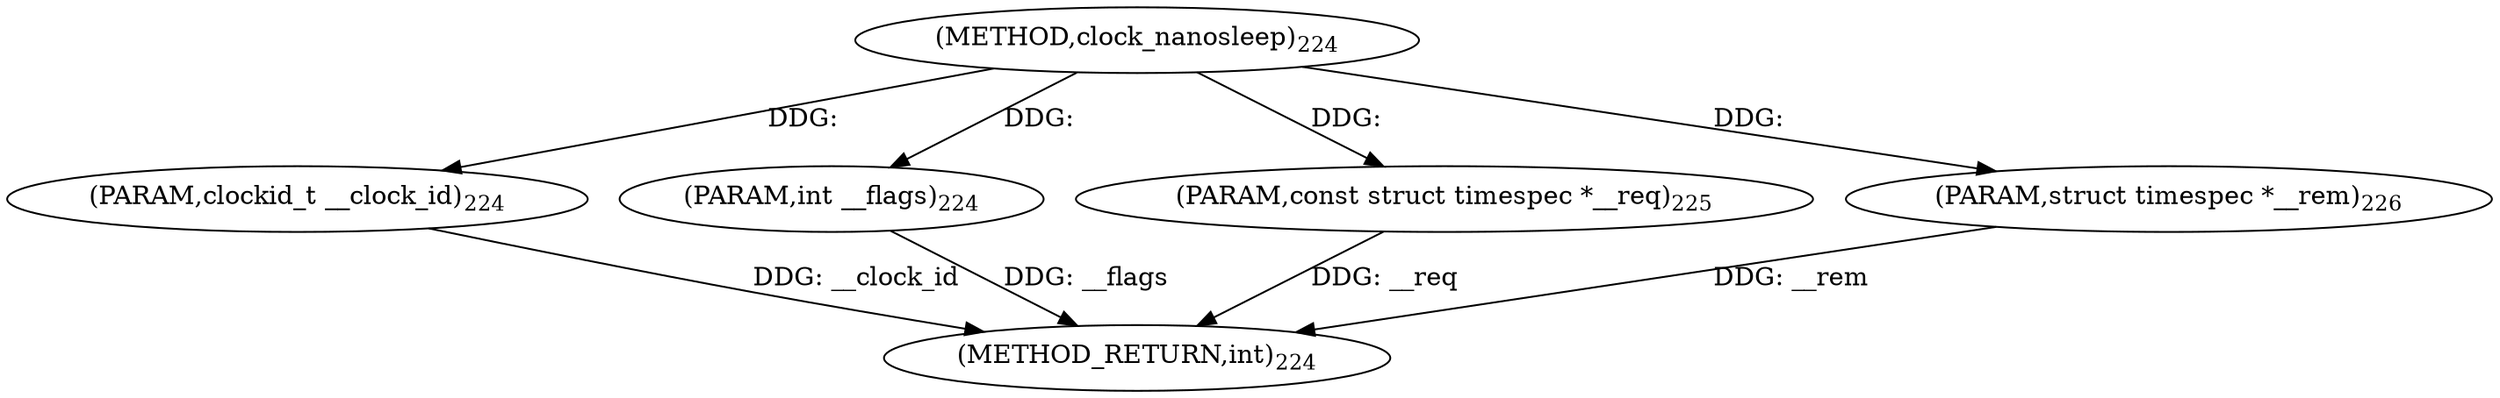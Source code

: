 digraph "clock_nanosleep" {  
"7984" [label = <(METHOD,clock_nanosleep)<SUB>224</SUB>> ]
"7989" [label = <(METHOD_RETURN,int)<SUB>224</SUB>> ]
"7985" [label = <(PARAM,clockid_t __clock_id)<SUB>224</SUB>> ]
"7986" [label = <(PARAM,int __flags)<SUB>224</SUB>> ]
"7987" [label = <(PARAM,const struct timespec *__req)<SUB>225</SUB>> ]
"7988" [label = <(PARAM,struct timespec *__rem)<SUB>226</SUB>> ]
  "7985" -> "7989"  [ label = "DDG: __clock_id"] 
  "7986" -> "7989"  [ label = "DDG: __flags"] 
  "7987" -> "7989"  [ label = "DDG: __req"] 
  "7988" -> "7989"  [ label = "DDG: __rem"] 
  "7984" -> "7985"  [ label = "DDG: "] 
  "7984" -> "7986"  [ label = "DDG: "] 
  "7984" -> "7987"  [ label = "DDG: "] 
  "7984" -> "7988"  [ label = "DDG: "] 
}
